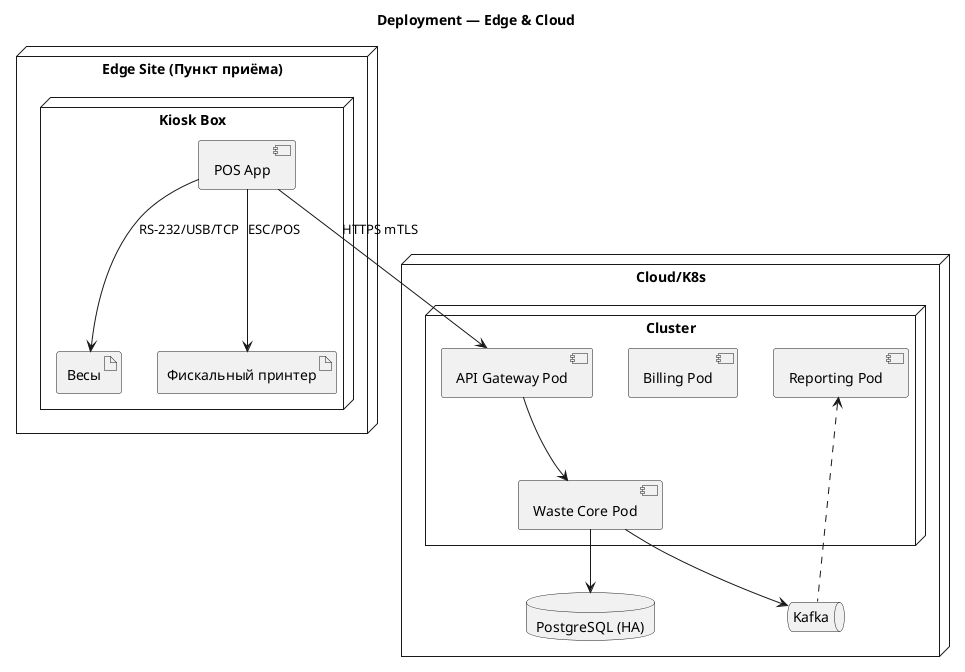 @startuml
title Deployment — Edge & Cloud
node "Edge Site (Пункт приёма)" {
  node "Kiosk Box" {
    [POS App]
    artifact "Весы" as Scales
    artifact "Фискальный принтер" as FP
  }
}
node "Cloud/K8s" {
  node "Cluster" {
    [API Gateway Pod]
    [Waste Core Pod]
    [Billing Pod]
    [Reporting Pod]
  }
  database "PostgreSQL (HA)" as PG
  queue "Kafka" as MQ
}
[POS App] --> [API Gateway Pod] : HTTPS mTLS
[POS App] --> Scales : RS-232/USB/TCP
[POS App] --> FP : ESC/POS
[API Gateway Pod] --> [Waste Core Pod]
[Waste Core Pod] --> PG
[Waste Core Pod] --> MQ
[Reporting Pod] <.. MQ
@enduml
